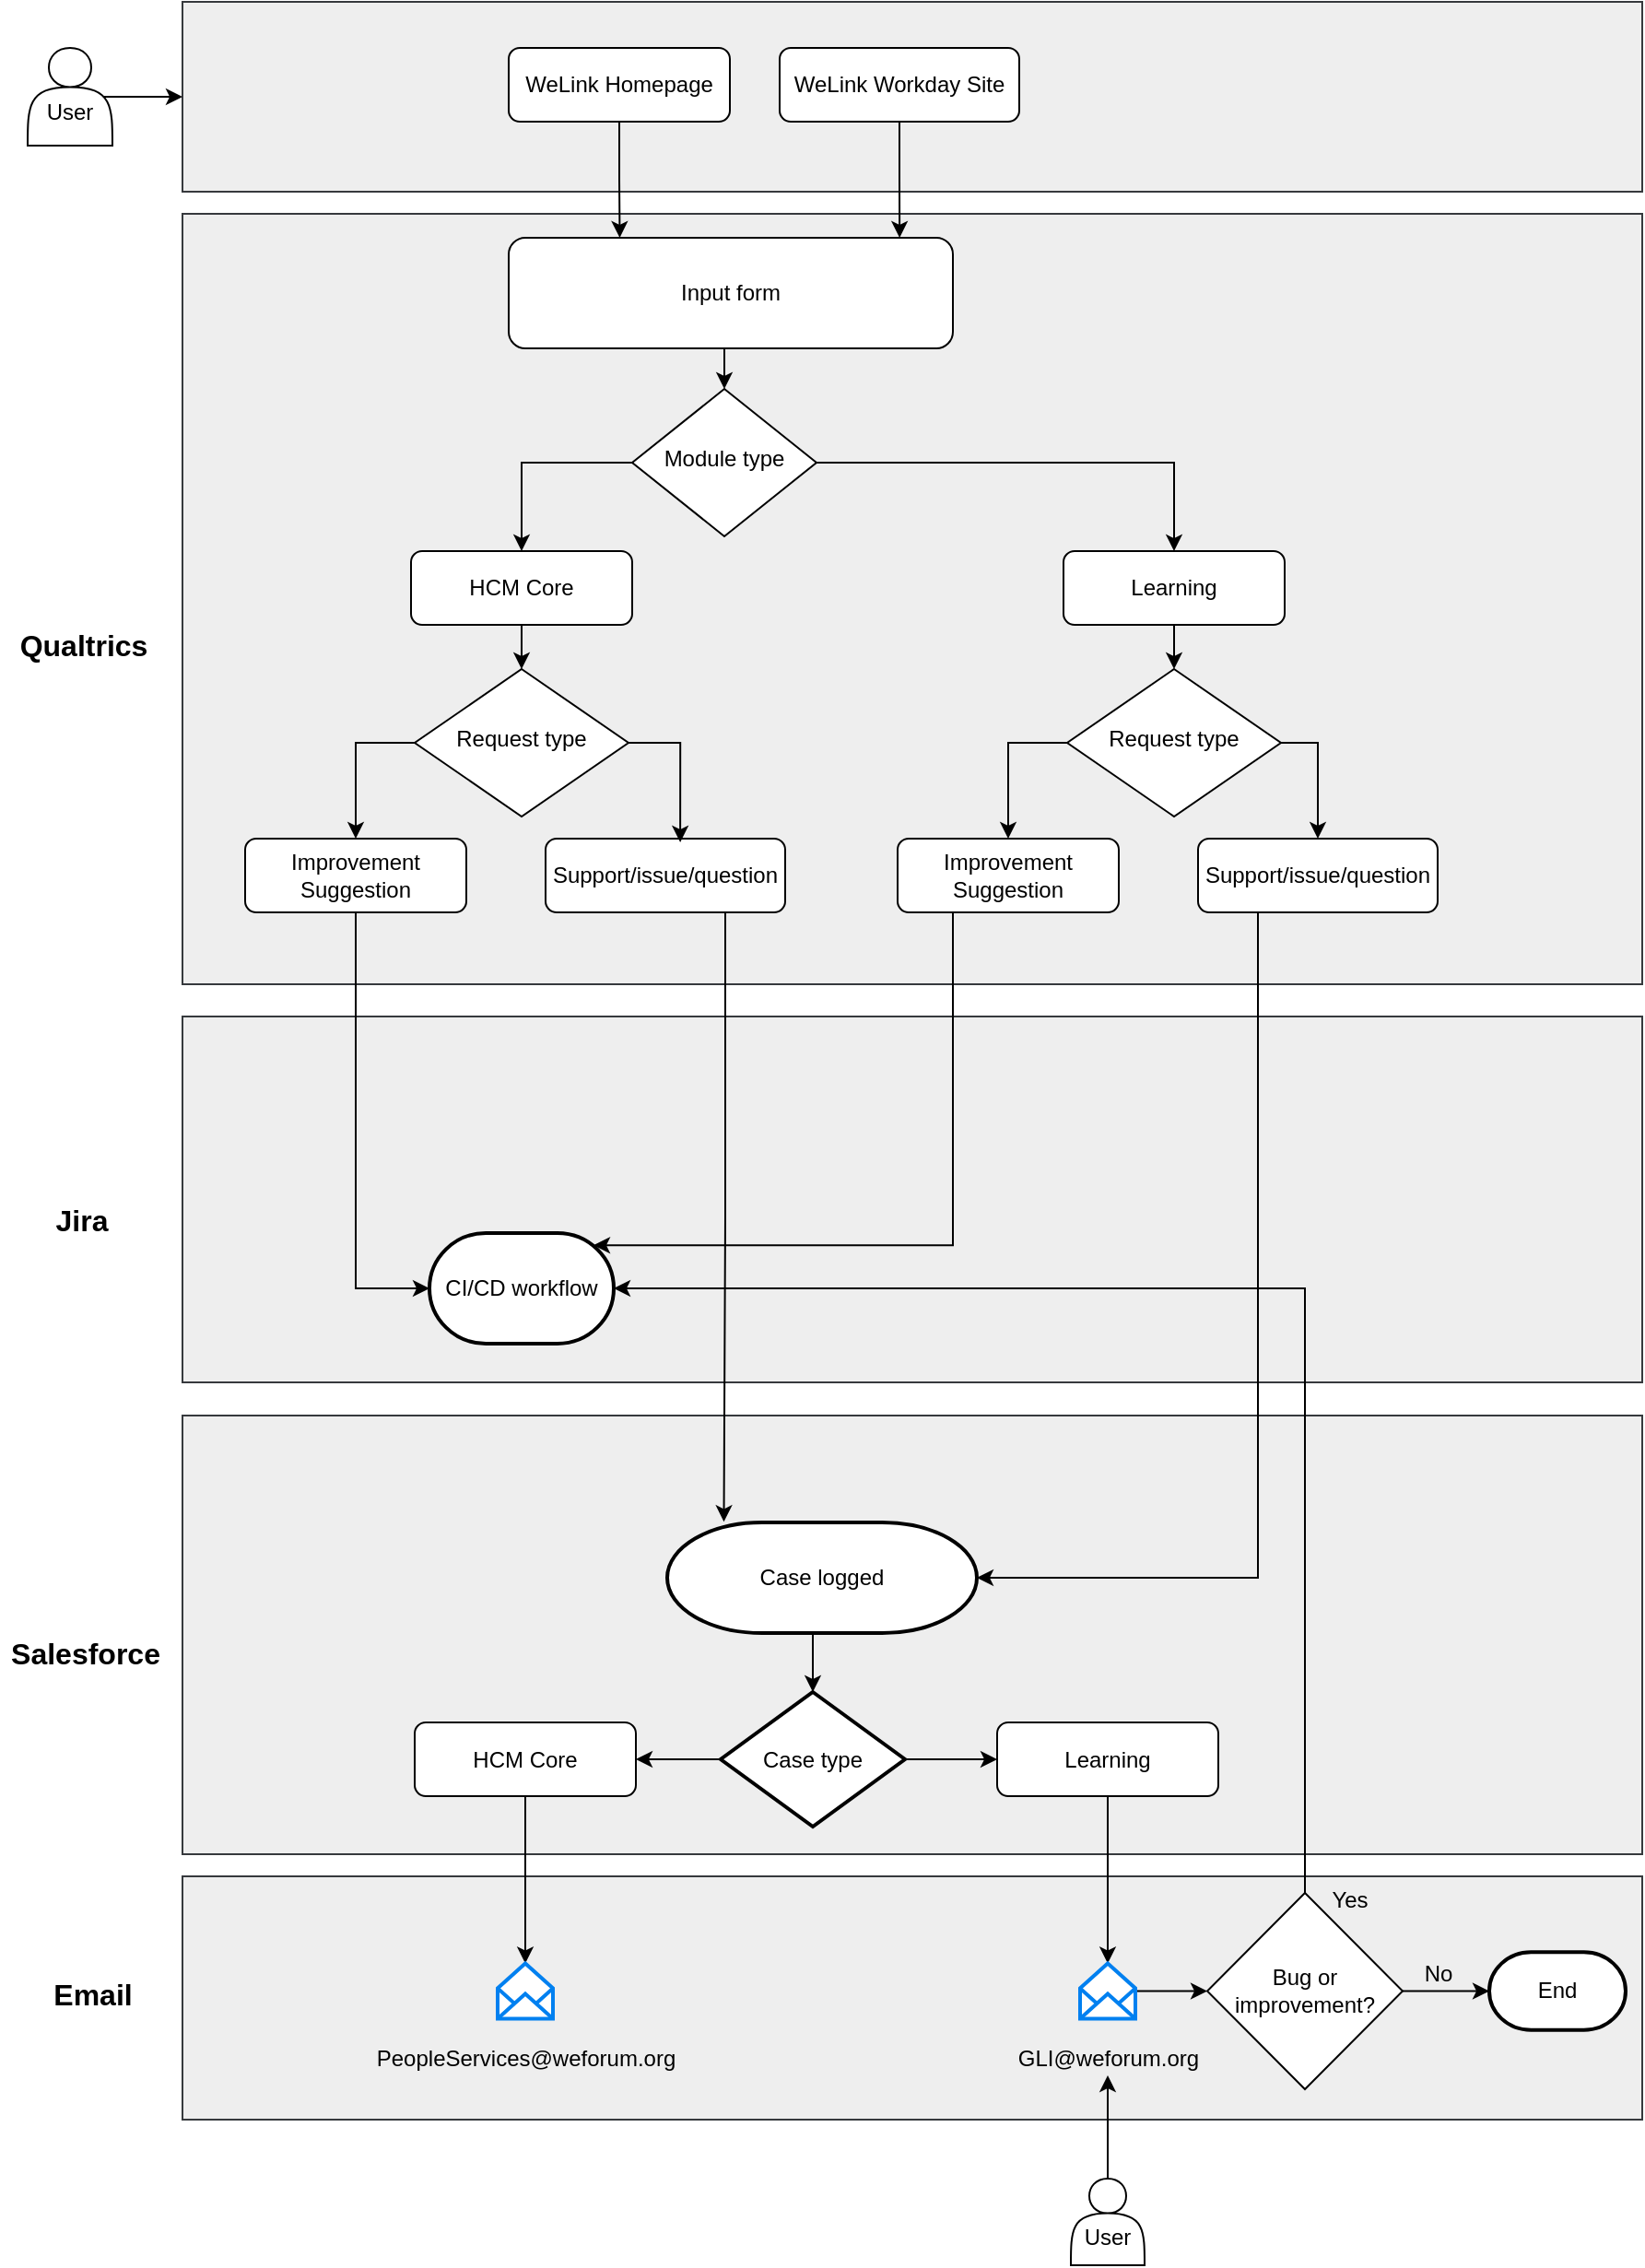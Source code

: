 <mxfile version="13.7.7" type="github">
  <diagram id="C5RBs43oDa-KdzZeNtuy" name="Page-1">
    <mxGraphModel dx="1795" dy="872" grid="0" gridSize="10" guides="1" tooltips="1" connect="1" arrows="1" fold="1" page="0" pageScale="1" pageWidth="827" pageHeight="1169" math="0" shadow="0">
      <root>
        <mxCell id="WIyWlLk6GJQsqaUBKTNV-0" />
        <mxCell id="WIyWlLk6GJQsqaUBKTNV-1" parent="WIyWlLk6GJQsqaUBKTNV-0" />
        <mxCell id="D9vbh_8IcNv3RJt-XEtt-66" value="" style="rounded=0;whiteSpace=wrap;html=1;fillColor=#eeeeee;strokeColor=#36393d;" vertex="1" parent="WIyWlLk6GJQsqaUBKTNV-1">
          <mxGeometry x="96" y="1078" width="792" height="132" as="geometry" />
        </mxCell>
        <mxCell id="D9vbh_8IcNv3RJt-XEtt-65" value="" style="rounded=0;whiteSpace=wrap;html=1;fillColor=#eeeeee;strokeColor=#36393d;" vertex="1" parent="WIyWlLk6GJQsqaUBKTNV-1">
          <mxGeometry x="96" y="828" width="792" height="238" as="geometry" />
        </mxCell>
        <mxCell id="D9vbh_8IcNv3RJt-XEtt-64" value="" style="rounded=0;whiteSpace=wrap;html=1;fillColor=#eeeeee;strokeColor=#36393d;" vertex="1" parent="WIyWlLk6GJQsqaUBKTNV-1">
          <mxGeometry x="96" y="611.5" width="792" height="198.5" as="geometry" />
        </mxCell>
        <mxCell id="D9vbh_8IcNv3RJt-XEtt-63" value="" style="rounded=0;whiteSpace=wrap;html=1;fillColor=#eeeeee;strokeColor=#36393d;" vertex="1" parent="WIyWlLk6GJQsqaUBKTNV-1">
          <mxGeometry x="96" y="176" width="792" height="418" as="geometry" />
        </mxCell>
        <mxCell id="D9vbh_8IcNv3RJt-XEtt-62" value="" style="rounded=0;whiteSpace=wrap;html=1;fillColor=#eeeeee;strokeColor=#36393d;" vertex="1" parent="WIyWlLk6GJQsqaUBKTNV-1">
          <mxGeometry x="96" y="61" width="792" height="103" as="geometry" />
        </mxCell>
        <mxCell id="D9vbh_8IcNv3RJt-XEtt-84" style="edgeStyle=orthogonalEdgeStyle;rounded=0;orthogonalLoop=1;jettySize=auto;html=1;exitX=0.5;exitY=1;exitDx=0;exitDy=0;entryX=0.25;entryY=0;entryDx=0;entryDy=0;" edge="1" parent="WIyWlLk6GJQsqaUBKTNV-1" source="WIyWlLk6GJQsqaUBKTNV-3" target="D9vbh_8IcNv3RJt-XEtt-14">
          <mxGeometry relative="1" as="geometry" />
        </mxCell>
        <mxCell id="WIyWlLk6GJQsqaUBKTNV-3" value="WeLink Homepage" style="rounded=1;whiteSpace=wrap;html=1;fontSize=12;glass=0;strokeWidth=1;shadow=0;" parent="WIyWlLk6GJQsqaUBKTNV-1" vertex="1">
          <mxGeometry x="273" y="86" width="120" height="40" as="geometry" />
        </mxCell>
        <mxCell id="D9vbh_8IcNv3RJt-XEtt-79" style="edgeStyle=orthogonalEdgeStyle;rounded=0;orthogonalLoop=1;jettySize=auto;html=1;exitX=0.75;exitY=1;exitDx=0;exitDy=0;entryX=0.183;entryY=-0.006;entryDx=0;entryDy=0;entryPerimeter=0;" edge="1" parent="WIyWlLk6GJQsqaUBKTNV-1" source="WIyWlLk6GJQsqaUBKTNV-7" target="D9vbh_8IcNv3RJt-XEtt-34">
          <mxGeometry relative="1" as="geometry">
            <Array as="points">
              <mxPoint x="391" y="720" />
            </Array>
          </mxGeometry>
        </mxCell>
        <mxCell id="WIyWlLk6GJQsqaUBKTNV-7" value="Support/issue/question" style="rounded=1;whiteSpace=wrap;html=1;fontSize=12;glass=0;strokeWidth=1;shadow=0;" parent="WIyWlLk6GJQsqaUBKTNV-1" vertex="1">
          <mxGeometry x="293" y="515" width="130" height="40" as="geometry" />
        </mxCell>
        <mxCell id="D9vbh_8IcNv3RJt-XEtt-16" style="edgeStyle=orthogonalEdgeStyle;rounded=0;orthogonalLoop=1;jettySize=auto;html=1;exitX=1;exitY=0.5;exitDx=0;exitDy=0;entryX=0.5;entryY=0;entryDx=0;entryDy=0;" edge="1" parent="WIyWlLk6GJQsqaUBKTNV-1" source="WIyWlLk6GJQsqaUBKTNV-10" target="D9vbh_8IcNv3RJt-XEtt-15">
          <mxGeometry relative="1" as="geometry" />
        </mxCell>
        <mxCell id="D9vbh_8IcNv3RJt-XEtt-17" style="edgeStyle=orthogonalEdgeStyle;rounded=0;orthogonalLoop=1;jettySize=auto;html=1;exitX=0;exitY=0.5;exitDx=0;exitDy=0;entryX=0.5;entryY=0;entryDx=0;entryDy=0;" edge="1" parent="WIyWlLk6GJQsqaUBKTNV-1" source="WIyWlLk6GJQsqaUBKTNV-10" target="WIyWlLk6GJQsqaUBKTNV-12">
          <mxGeometry relative="1" as="geometry" />
        </mxCell>
        <mxCell id="WIyWlLk6GJQsqaUBKTNV-10" value="Module type" style="rhombus;whiteSpace=wrap;html=1;shadow=0;fontFamily=Helvetica;fontSize=12;align=center;strokeWidth=1;spacing=6;spacingTop=-4;" parent="WIyWlLk6GJQsqaUBKTNV-1" vertex="1">
          <mxGeometry x="340" y="271" width="100" height="80" as="geometry" />
        </mxCell>
        <mxCell id="D9vbh_8IcNv3RJt-XEtt-36" style="edgeStyle=orthogonalEdgeStyle;rounded=0;orthogonalLoop=1;jettySize=auto;html=1;exitX=0.5;exitY=1;exitDx=0;exitDy=0;entryX=0;entryY=0.5;entryDx=0;entryDy=0;entryPerimeter=0;" edge="1" parent="WIyWlLk6GJQsqaUBKTNV-1" source="WIyWlLk6GJQsqaUBKTNV-11" target="D9vbh_8IcNv3RJt-XEtt-32">
          <mxGeometry relative="1" as="geometry" />
        </mxCell>
        <mxCell id="WIyWlLk6GJQsqaUBKTNV-11" value="Improvement Suggestion" style="rounded=1;whiteSpace=wrap;html=1;fontSize=12;glass=0;strokeWidth=1;shadow=0;" parent="WIyWlLk6GJQsqaUBKTNV-1" vertex="1">
          <mxGeometry x="130" y="515" width="120" height="40" as="geometry" />
        </mxCell>
        <mxCell id="D9vbh_8IcNv3RJt-XEtt-24" style="edgeStyle=orthogonalEdgeStyle;rounded=0;orthogonalLoop=1;jettySize=auto;html=1;exitX=0.5;exitY=1;exitDx=0;exitDy=0;entryX=0.5;entryY=0;entryDx=0;entryDy=0;" edge="1" parent="WIyWlLk6GJQsqaUBKTNV-1" source="WIyWlLk6GJQsqaUBKTNV-12" target="D9vbh_8IcNv3RJt-XEtt-21">
          <mxGeometry relative="1" as="geometry" />
        </mxCell>
        <mxCell id="WIyWlLk6GJQsqaUBKTNV-12" value="HCM Core" style="rounded=1;whiteSpace=wrap;html=1;fontSize=12;glass=0;strokeWidth=1;shadow=0;" parent="WIyWlLk6GJQsqaUBKTNV-1" vertex="1">
          <mxGeometry x="220" y="359" width="120" height="40" as="geometry" />
        </mxCell>
        <mxCell id="D9vbh_8IcNv3RJt-XEtt-19" style="edgeStyle=orthogonalEdgeStyle;rounded=0;orthogonalLoop=1;jettySize=auto;html=1;exitX=0.5;exitY=1;exitDx=0;exitDy=0;entryX=0.88;entryY=0;entryDx=0;entryDy=0;entryPerimeter=0;" edge="1" parent="WIyWlLk6GJQsqaUBKTNV-1" source="D9vbh_8IcNv3RJt-XEtt-0" target="D9vbh_8IcNv3RJt-XEtt-14">
          <mxGeometry relative="1" as="geometry" />
        </mxCell>
        <mxCell id="D9vbh_8IcNv3RJt-XEtt-0" value="WeLink Workday Site" style="rounded=1;whiteSpace=wrap;html=1;fontSize=12;glass=0;strokeWidth=1;shadow=0;" vertex="1" parent="WIyWlLk6GJQsqaUBKTNV-1">
          <mxGeometry x="420" y="86" width="130" height="40" as="geometry" />
        </mxCell>
        <mxCell id="D9vbh_8IcNv3RJt-XEtt-13" value="Qualtrics" style="text;html=1;align=center;verticalAlign=middle;resizable=0;points=[];autosize=1;fontStyle=1;fontSize=16;" vertex="1" parent="WIyWlLk6GJQsqaUBKTNV-1">
          <mxGeometry x="2" y="398" width="79" height="23" as="geometry" />
        </mxCell>
        <mxCell id="D9vbh_8IcNv3RJt-XEtt-18" style="edgeStyle=orthogonalEdgeStyle;rounded=0;orthogonalLoop=1;jettySize=auto;html=1;exitX=0.5;exitY=1;exitDx=0;exitDy=0;entryX=0.5;entryY=0;entryDx=0;entryDy=0;" edge="1" parent="WIyWlLk6GJQsqaUBKTNV-1" source="D9vbh_8IcNv3RJt-XEtt-14" target="WIyWlLk6GJQsqaUBKTNV-10">
          <mxGeometry relative="1" as="geometry" />
        </mxCell>
        <mxCell id="D9vbh_8IcNv3RJt-XEtt-14" value="Input form" style="rounded=1;whiteSpace=wrap;html=1;" vertex="1" parent="WIyWlLk6GJQsqaUBKTNV-1">
          <mxGeometry x="273" y="189" width="241" height="60" as="geometry" />
        </mxCell>
        <mxCell id="D9vbh_8IcNv3RJt-XEtt-28" style="edgeStyle=orthogonalEdgeStyle;rounded=0;orthogonalLoop=1;jettySize=auto;html=1;exitX=0.5;exitY=1;exitDx=0;exitDy=0;entryX=0.5;entryY=0;entryDx=0;entryDy=0;" edge="1" parent="WIyWlLk6GJQsqaUBKTNV-1" source="D9vbh_8IcNv3RJt-XEtt-15" target="D9vbh_8IcNv3RJt-XEtt-27">
          <mxGeometry relative="1" as="geometry" />
        </mxCell>
        <mxCell id="D9vbh_8IcNv3RJt-XEtt-15" value="Learning" style="rounded=1;whiteSpace=wrap;html=1;fontSize=12;glass=0;strokeWidth=1;shadow=0;" vertex="1" parent="WIyWlLk6GJQsqaUBKTNV-1">
          <mxGeometry x="574" y="359" width="120" height="40" as="geometry" />
        </mxCell>
        <mxCell id="D9vbh_8IcNv3RJt-XEtt-22" style="edgeStyle=orthogonalEdgeStyle;rounded=0;orthogonalLoop=1;jettySize=auto;html=1;exitX=0;exitY=0.5;exitDx=0;exitDy=0;entryX=0.5;entryY=0;entryDx=0;entryDy=0;" edge="1" parent="WIyWlLk6GJQsqaUBKTNV-1" source="D9vbh_8IcNv3RJt-XEtt-21" target="WIyWlLk6GJQsqaUBKTNV-11">
          <mxGeometry relative="1" as="geometry" />
        </mxCell>
        <mxCell id="D9vbh_8IcNv3RJt-XEtt-23" style="edgeStyle=orthogonalEdgeStyle;rounded=0;orthogonalLoop=1;jettySize=auto;html=1;exitX=1;exitY=0.5;exitDx=0;exitDy=0;entryX=0.562;entryY=0.05;entryDx=0;entryDy=0;entryPerimeter=0;" edge="1" parent="WIyWlLk6GJQsqaUBKTNV-1" source="D9vbh_8IcNv3RJt-XEtt-21" target="WIyWlLk6GJQsqaUBKTNV-7">
          <mxGeometry relative="1" as="geometry" />
        </mxCell>
        <mxCell id="D9vbh_8IcNv3RJt-XEtt-21" value="Request type" style="rhombus;whiteSpace=wrap;html=1;shadow=0;fontFamily=Helvetica;fontSize=12;align=center;strokeWidth=1;spacing=6;spacingTop=-4;" vertex="1" parent="WIyWlLk6GJQsqaUBKTNV-1">
          <mxGeometry x="222" y="423" width="116" height="80" as="geometry" />
        </mxCell>
        <mxCell id="D9vbh_8IcNv3RJt-XEtt-80" style="edgeStyle=orthogonalEdgeStyle;rounded=0;orthogonalLoop=1;jettySize=auto;html=1;exitX=0.25;exitY=1;exitDx=0;exitDy=0;entryX=1;entryY=0.5;entryDx=0;entryDy=0;entryPerimeter=0;" edge="1" parent="WIyWlLk6GJQsqaUBKTNV-1" source="D9vbh_8IcNv3RJt-XEtt-25" target="D9vbh_8IcNv3RJt-XEtt-34">
          <mxGeometry relative="1" as="geometry" />
        </mxCell>
        <mxCell id="D9vbh_8IcNv3RJt-XEtt-25" value="Support/issue/question" style="rounded=1;whiteSpace=wrap;html=1;fontSize=12;glass=0;strokeWidth=1;shadow=0;" vertex="1" parent="WIyWlLk6GJQsqaUBKTNV-1">
          <mxGeometry x="647" y="515" width="130" height="40" as="geometry" />
        </mxCell>
        <mxCell id="D9vbh_8IcNv3RJt-XEtt-76" style="edgeStyle=orthogonalEdgeStyle;rounded=0;orthogonalLoop=1;jettySize=auto;html=1;exitX=0.25;exitY=1;exitDx=0;exitDy=0;entryX=0.89;entryY=0.11;entryDx=0;entryDy=0;entryPerimeter=0;" edge="1" parent="WIyWlLk6GJQsqaUBKTNV-1" source="D9vbh_8IcNv3RJt-XEtt-26" target="D9vbh_8IcNv3RJt-XEtt-32">
          <mxGeometry relative="1" as="geometry">
            <Array as="points">
              <mxPoint x="514" y="736" />
            </Array>
          </mxGeometry>
        </mxCell>
        <mxCell id="D9vbh_8IcNv3RJt-XEtt-26" value="Improvement Suggestion" style="rounded=1;whiteSpace=wrap;html=1;fontSize=12;glass=0;strokeWidth=1;shadow=0;" vertex="1" parent="WIyWlLk6GJQsqaUBKTNV-1">
          <mxGeometry x="484" y="515" width="120" height="40" as="geometry" />
        </mxCell>
        <mxCell id="D9vbh_8IcNv3RJt-XEtt-29" style="edgeStyle=orthogonalEdgeStyle;rounded=0;orthogonalLoop=1;jettySize=auto;html=1;exitX=0;exitY=0.5;exitDx=0;exitDy=0;entryX=0.5;entryY=0;entryDx=0;entryDy=0;" edge="1" parent="WIyWlLk6GJQsqaUBKTNV-1" source="D9vbh_8IcNv3RJt-XEtt-27" target="D9vbh_8IcNv3RJt-XEtt-26">
          <mxGeometry relative="1" as="geometry" />
        </mxCell>
        <mxCell id="D9vbh_8IcNv3RJt-XEtt-30" style="edgeStyle=orthogonalEdgeStyle;rounded=0;orthogonalLoop=1;jettySize=auto;html=1;exitX=1;exitY=0.5;exitDx=0;exitDy=0;" edge="1" parent="WIyWlLk6GJQsqaUBKTNV-1" source="D9vbh_8IcNv3RJt-XEtt-27" target="D9vbh_8IcNv3RJt-XEtt-25">
          <mxGeometry relative="1" as="geometry" />
        </mxCell>
        <mxCell id="D9vbh_8IcNv3RJt-XEtt-27" value="Request type" style="rhombus;whiteSpace=wrap;html=1;shadow=0;fontFamily=Helvetica;fontSize=12;align=center;strokeWidth=1;spacing=6;spacingTop=-4;" vertex="1" parent="WIyWlLk6GJQsqaUBKTNV-1">
          <mxGeometry x="576" y="423" width="116" height="80" as="geometry" />
        </mxCell>
        <mxCell id="D9vbh_8IcNv3RJt-XEtt-31" value="Jira" style="text;html=1;align=center;verticalAlign=middle;resizable=0;points=[];autosize=1;fontSize=16;fontStyle=1" vertex="1" parent="WIyWlLk6GJQsqaUBKTNV-1">
          <mxGeometry x="22" y="710" width="38" height="23" as="geometry" />
        </mxCell>
        <mxCell id="D9vbh_8IcNv3RJt-XEtt-32" value="CI/CD workflow" style="strokeWidth=2;html=1;shape=mxgraph.flowchart.terminator;whiteSpace=wrap;" vertex="1" parent="WIyWlLk6GJQsqaUBKTNV-1">
          <mxGeometry x="230" y="729" width="100" height="60" as="geometry" />
        </mxCell>
        <mxCell id="D9vbh_8IcNv3RJt-XEtt-33" value="Salesforce" style="text;html=1;align=center;verticalAlign=middle;resizable=0;points=[];autosize=1;fontSize=16;fontStyle=1" vertex="1" parent="WIyWlLk6GJQsqaUBKTNV-1">
          <mxGeometry x="-3" y="945" width="91" height="23" as="geometry" />
        </mxCell>
        <mxCell id="D9vbh_8IcNv3RJt-XEtt-42" style="edgeStyle=orthogonalEdgeStyle;rounded=0;orthogonalLoop=1;jettySize=auto;html=1;exitX=0.5;exitY=1;exitDx=0;exitDy=0;exitPerimeter=0;entryX=0.5;entryY=0;entryDx=0;entryDy=0;entryPerimeter=0;" edge="1" parent="WIyWlLk6GJQsqaUBKTNV-1" source="D9vbh_8IcNv3RJt-XEtt-34" target="D9vbh_8IcNv3RJt-XEtt-40">
          <mxGeometry relative="1" as="geometry" />
        </mxCell>
        <mxCell id="D9vbh_8IcNv3RJt-XEtt-34" value="Case logged" style="strokeWidth=2;html=1;shape=mxgraph.flowchart.terminator;whiteSpace=wrap;" vertex="1" parent="WIyWlLk6GJQsqaUBKTNV-1">
          <mxGeometry x="359" y="886" width="168" height="60" as="geometry" />
        </mxCell>
        <mxCell id="D9vbh_8IcNv3RJt-XEtt-35" value="Email" style="text;html=1;align=center;verticalAlign=middle;resizable=0;points=[];autosize=1;fontSize=16;fontStyle=1" vertex="1" parent="WIyWlLk6GJQsqaUBKTNV-1">
          <mxGeometry x="20.5" y="1130.25" width="53" height="23" as="geometry" />
        </mxCell>
        <mxCell id="D9vbh_8IcNv3RJt-XEtt-45" style="edgeStyle=orthogonalEdgeStyle;rounded=0;orthogonalLoop=1;jettySize=auto;html=1;exitX=1;exitY=0.5;exitDx=0;exitDy=0;exitPerimeter=0;entryX=0;entryY=0.5;entryDx=0;entryDy=0;" edge="1" parent="WIyWlLk6GJQsqaUBKTNV-1" source="D9vbh_8IcNv3RJt-XEtt-40" target="D9vbh_8IcNv3RJt-XEtt-44">
          <mxGeometry relative="1" as="geometry" />
        </mxCell>
        <mxCell id="D9vbh_8IcNv3RJt-XEtt-46" style="edgeStyle=orthogonalEdgeStyle;rounded=0;orthogonalLoop=1;jettySize=auto;html=1;exitX=0;exitY=0.5;exitDx=0;exitDy=0;exitPerimeter=0;entryX=1;entryY=0.5;entryDx=0;entryDy=0;" edge="1" parent="WIyWlLk6GJQsqaUBKTNV-1" source="D9vbh_8IcNv3RJt-XEtt-40" target="D9vbh_8IcNv3RJt-XEtt-43">
          <mxGeometry relative="1" as="geometry" />
        </mxCell>
        <mxCell id="D9vbh_8IcNv3RJt-XEtt-40" value="Case type" style="strokeWidth=2;html=1;shape=mxgraph.flowchart.decision;whiteSpace=wrap;" vertex="1" parent="WIyWlLk6GJQsqaUBKTNV-1">
          <mxGeometry x="388" y="978" width="100" height="73" as="geometry" />
        </mxCell>
        <mxCell id="D9vbh_8IcNv3RJt-XEtt-51" style="edgeStyle=orthogonalEdgeStyle;rounded=0;orthogonalLoop=1;jettySize=auto;html=1;exitX=0.5;exitY=1;exitDx=0;exitDy=0;" edge="1" parent="WIyWlLk6GJQsqaUBKTNV-1" source="D9vbh_8IcNv3RJt-XEtt-43" target="D9vbh_8IcNv3RJt-XEtt-47">
          <mxGeometry relative="1" as="geometry" />
        </mxCell>
        <mxCell id="D9vbh_8IcNv3RJt-XEtt-43" value="HCM Core" style="rounded=1;whiteSpace=wrap;html=1;fontSize=12;glass=0;strokeWidth=1;shadow=0;" vertex="1" parent="WIyWlLk6GJQsqaUBKTNV-1">
          <mxGeometry x="222" y="994.5" width="120" height="40" as="geometry" />
        </mxCell>
        <mxCell id="D9vbh_8IcNv3RJt-XEtt-52" style="edgeStyle=orthogonalEdgeStyle;rounded=0;orthogonalLoop=1;jettySize=auto;html=1;exitX=0.5;exitY=1;exitDx=0;exitDy=0;" edge="1" parent="WIyWlLk6GJQsqaUBKTNV-1" source="D9vbh_8IcNv3RJt-XEtt-44" target="D9vbh_8IcNv3RJt-XEtt-48">
          <mxGeometry relative="1" as="geometry" />
        </mxCell>
        <mxCell id="D9vbh_8IcNv3RJt-XEtt-44" value="Learning" style="rounded=1;whiteSpace=wrap;html=1;fontSize=12;glass=0;strokeWidth=1;shadow=0;" vertex="1" parent="WIyWlLk6GJQsqaUBKTNV-1">
          <mxGeometry x="538" y="994.5" width="120" height="40" as="geometry" />
        </mxCell>
        <mxCell id="D9vbh_8IcNv3RJt-XEtt-47" value="" style="html=1;verticalLabelPosition=bottom;align=center;labelBackgroundColor=#ffffff;verticalAlign=top;strokeWidth=2;strokeColor=#0080F0;shadow=0;dashed=0;shape=mxgraph.ios7.icons.envelope_(empty);" vertex="1" parent="WIyWlLk6GJQsqaUBKTNV-1">
          <mxGeometry x="267" y="1125.25" width="30" height="30" as="geometry" />
        </mxCell>
        <mxCell id="D9vbh_8IcNv3RJt-XEtt-55" style="edgeStyle=orthogonalEdgeStyle;rounded=0;orthogonalLoop=1;jettySize=auto;html=1;" edge="1" parent="WIyWlLk6GJQsqaUBKTNV-1" source="D9vbh_8IcNv3RJt-XEtt-48" target="D9vbh_8IcNv3RJt-XEtt-53">
          <mxGeometry relative="1" as="geometry" />
        </mxCell>
        <mxCell id="D9vbh_8IcNv3RJt-XEtt-48" value="" style="html=1;verticalLabelPosition=bottom;align=center;labelBackgroundColor=#ffffff;verticalAlign=top;strokeWidth=2;strokeColor=#0080F0;shadow=0;dashed=0;shape=mxgraph.ios7.icons.envelope_(empty);" vertex="1" parent="WIyWlLk6GJQsqaUBKTNV-1">
          <mxGeometry x="583" y="1125.25" width="30" height="30" as="geometry" />
        </mxCell>
        <mxCell id="D9vbh_8IcNv3RJt-XEtt-49" value="PeopleServices@weforum.org" style="text;html=1;align=center;verticalAlign=middle;resizable=0;points=[];autosize=1;" vertex="1" parent="WIyWlLk6GJQsqaUBKTNV-1">
          <mxGeometry x="196" y="1168" width="172" height="18" as="geometry" />
        </mxCell>
        <mxCell id="D9vbh_8IcNv3RJt-XEtt-50" value="GLI@weforum.org" style="text;html=1;align=center;verticalAlign=middle;resizable=0;points=[];autosize=1;" vertex="1" parent="WIyWlLk6GJQsqaUBKTNV-1">
          <mxGeometry x="544" y="1168" width="108" height="18" as="geometry" />
        </mxCell>
        <mxCell id="D9vbh_8IcNv3RJt-XEtt-54" style="edgeStyle=orthogonalEdgeStyle;rounded=0;orthogonalLoop=1;jettySize=auto;html=1;exitX=1;exitY=0.5;exitDx=0;exitDy=0;entryX=0;entryY=0.5;entryDx=0;entryDy=0;entryPerimeter=0;" edge="1" parent="WIyWlLk6GJQsqaUBKTNV-1" source="D9vbh_8IcNv3RJt-XEtt-53" target="D9vbh_8IcNv3RJt-XEtt-58">
          <mxGeometry relative="1" as="geometry">
            <mxPoint x="842" y="1102" as="targetPoint" />
          </mxGeometry>
        </mxCell>
        <mxCell id="D9vbh_8IcNv3RJt-XEtt-59" style="edgeStyle=orthogonalEdgeStyle;rounded=0;orthogonalLoop=1;jettySize=auto;html=1;exitX=0.5;exitY=0;exitDx=0;exitDy=0;entryX=1;entryY=0.5;entryDx=0;entryDy=0;entryPerimeter=0;" edge="1" parent="WIyWlLk6GJQsqaUBKTNV-1" source="D9vbh_8IcNv3RJt-XEtt-53" target="D9vbh_8IcNv3RJt-XEtt-32">
          <mxGeometry relative="1" as="geometry" />
        </mxCell>
        <mxCell id="D9vbh_8IcNv3RJt-XEtt-53" value="Bug or improvement?" style="rhombus;whiteSpace=wrap;html=1;" vertex="1" parent="WIyWlLk6GJQsqaUBKTNV-1">
          <mxGeometry x="652" y="1087" width="106" height="106.5" as="geometry" />
        </mxCell>
        <mxCell id="D9vbh_8IcNv3RJt-XEtt-56" value="No" style="text;html=1;align=center;verticalAlign=middle;resizable=0;points=[];autosize=1;" vertex="1" parent="WIyWlLk6GJQsqaUBKTNV-1">
          <mxGeometry x="764" y="1122" width="25" height="18" as="geometry" />
        </mxCell>
        <mxCell id="D9vbh_8IcNv3RJt-XEtt-58" value="End" style="strokeWidth=2;html=1;shape=mxgraph.flowchart.terminator;whiteSpace=wrap;" vertex="1" parent="WIyWlLk6GJQsqaUBKTNV-1">
          <mxGeometry x="805" y="1119.13" width="74" height="42.25" as="geometry" />
        </mxCell>
        <mxCell id="D9vbh_8IcNv3RJt-XEtt-60" value="Yes" style="text;html=1;align=center;verticalAlign=middle;resizable=0;points=[];autosize=1;" vertex="1" parent="WIyWlLk6GJQsqaUBKTNV-1">
          <mxGeometry x="714" y="1082" width="30" height="18" as="geometry" />
        </mxCell>
        <mxCell id="D9vbh_8IcNv3RJt-XEtt-69" style="edgeStyle=orthogonalEdgeStyle;rounded=0;orthogonalLoop=1;jettySize=auto;html=1;" edge="1" parent="WIyWlLk6GJQsqaUBKTNV-1" source="D9vbh_8IcNv3RJt-XEtt-67" target="D9vbh_8IcNv3RJt-XEtt-50">
          <mxGeometry relative="1" as="geometry" />
        </mxCell>
        <mxCell id="D9vbh_8IcNv3RJt-XEtt-67" value="&lt;br&gt;User" style="shape=actor;whiteSpace=wrap;html=1;fillColor=none;" vertex="1" parent="WIyWlLk6GJQsqaUBKTNV-1">
          <mxGeometry x="578" y="1242" width="40" height="47" as="geometry" />
        </mxCell>
        <mxCell id="D9vbh_8IcNv3RJt-XEtt-75" style="edgeStyle=orthogonalEdgeStyle;rounded=0;orthogonalLoop=1;jettySize=auto;html=1;exitX=0.9;exitY=0.5;exitDx=0;exitDy=0;exitPerimeter=0;entryX=0;entryY=0.5;entryDx=0;entryDy=0;" edge="1" parent="WIyWlLk6GJQsqaUBKTNV-1" source="D9vbh_8IcNv3RJt-XEtt-70" target="D9vbh_8IcNv3RJt-XEtt-62">
          <mxGeometry relative="1" as="geometry" />
        </mxCell>
        <mxCell id="D9vbh_8IcNv3RJt-XEtt-70" value="&lt;br&gt;User" style="shape=actor;whiteSpace=wrap;html=1;fillColor=none;" vertex="1" parent="WIyWlLk6GJQsqaUBKTNV-1">
          <mxGeometry x="12" y="86" width="46" height="53" as="geometry" />
        </mxCell>
      </root>
    </mxGraphModel>
  </diagram>
</mxfile>

